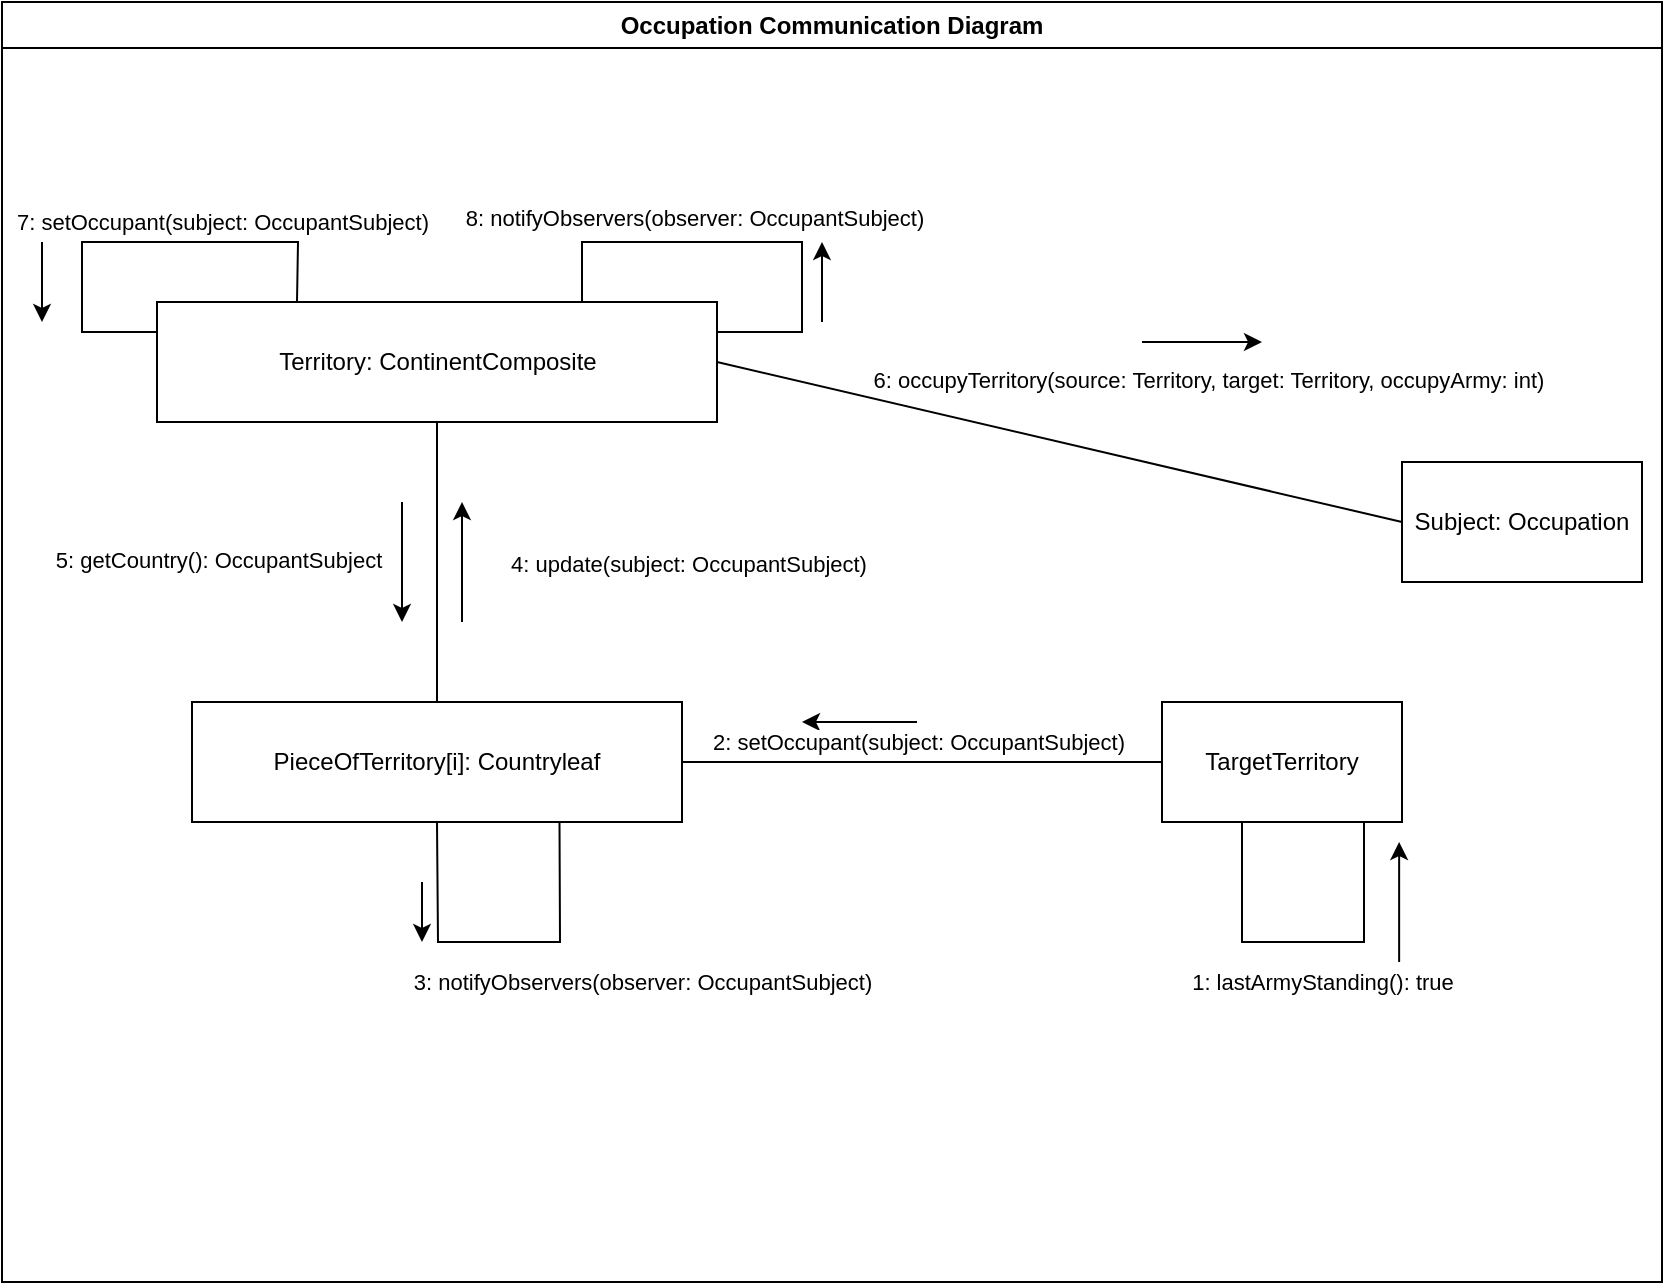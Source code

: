 <mxfile version="24.4.4" type="github">
  <diagram name="Page-1" id="2YBvvXClWsGukQMizWep">
    <mxGraphModel dx="2823" dy="656" grid="1" gridSize="10" guides="1" tooltips="1" connect="1" arrows="1" fold="1" page="1" pageScale="1" pageWidth="850" pageHeight="1100" math="0" shadow="0">
      <root>
        <mxCell id="0" />
        <mxCell id="1" parent="0" />
        <mxCell id="Ujw3SYYmZKcwq7-ijMzD-8" value="&lt;div&gt;Territory: ContinentComposite&lt;/div&gt;" style="rounded=0;whiteSpace=wrap;html=1;" parent="1" vertex="1">
          <mxGeometry x="-1612.5" y="420" width="280" height="60" as="geometry" />
        </mxCell>
        <mxCell id="Ujw3SYYmZKcwq7-ijMzD-12" value="&lt;div&gt;PieceOfTerritory[i]: Countryleaf&lt;/div&gt;" style="rounded=0;whiteSpace=wrap;html=1;" parent="1" vertex="1">
          <mxGeometry x="-1595" y="620" width="245" height="60" as="geometry" />
        </mxCell>
        <mxCell id="Ujw3SYYmZKcwq7-ijMzD-15" value="Subject: Occupation" style="rounded=0;whiteSpace=wrap;html=1;" parent="1" vertex="1">
          <mxGeometry x="-990" y="500" width="120" height="60" as="geometry" />
        </mxCell>
        <mxCell id="Ujw3SYYmZKcwq7-ijMzD-17" value="" style="endArrow=none;html=1;rounded=0;exitX=0.5;exitY=0;exitDx=0;exitDy=0;entryX=0.5;entryY=1;entryDx=0;entryDy=0;" parent="1" source="Ujw3SYYmZKcwq7-ijMzD-12" target="Ujw3SYYmZKcwq7-ijMzD-8" edge="1">
          <mxGeometry width="50" height="50" relative="1" as="geometry">
            <mxPoint x="-1590" y="510" as="sourcePoint" />
            <mxPoint x="-1540" y="460" as="targetPoint" />
          </mxGeometry>
        </mxCell>
        <mxCell id="Ujw3SYYmZKcwq7-ijMzD-18" value="" style="endArrow=none;html=1;rounded=0;entryX=0;entryY=0.5;entryDx=0;entryDy=0;exitX=1;exitY=0.5;exitDx=0;exitDy=0;" parent="1" source="Ujw3SYYmZKcwq7-ijMzD-8" target="Ujw3SYYmZKcwq7-ijMzD-15" edge="1">
          <mxGeometry width="50" height="50" relative="1" as="geometry">
            <mxPoint x="-1590" y="510" as="sourcePoint" />
            <mxPoint x="-1540" y="460" as="targetPoint" />
          </mxGeometry>
        </mxCell>
        <mxCell id="Ujw3SYYmZKcwq7-ijMzD-20" value="" style="endArrow=classic;html=1;rounded=0;" parent="1" edge="1">
          <mxGeometry width="50" height="50" relative="1" as="geometry">
            <mxPoint x="-1232.5" y="630" as="sourcePoint" />
            <mxPoint x="-1290" y="630" as="targetPoint" />
          </mxGeometry>
        </mxCell>
        <mxCell id="Ujw3SYYmZKcwq7-ijMzD-21" value="2: setOccupant(subject: OccupantSubject)" style="edgeLabel;html=1;align=center;verticalAlign=middle;resizable=0;points=[];" parent="Ujw3SYYmZKcwq7-ijMzD-20" vertex="1" connectable="0">
          <mxGeometry x="-0.23" y="3" relative="1" as="geometry">
            <mxPoint x="22" y="7" as="offset" />
          </mxGeometry>
        </mxCell>
        <mxCell id="Ujw3SYYmZKcwq7-ijMzD-23" value="" style="endArrow=none;html=1;rounded=0;entryX=0.5;entryY=1;entryDx=0;entryDy=0;exitX=0.75;exitY=1;exitDx=0;exitDy=0;startSize=1;endSize=1;" parent="1" source="Ujw3SYYmZKcwq7-ijMzD-12" target="Ujw3SYYmZKcwq7-ijMzD-12" edge="1">
          <mxGeometry width="50" height="50" relative="1" as="geometry">
            <mxPoint x="-1420" y="790" as="sourcePoint" />
            <mxPoint x="-1710" y="900" as="targetPoint" />
            <Array as="points">
              <mxPoint x="-1411" y="740" />
              <mxPoint x="-1472" y="740" />
            </Array>
          </mxGeometry>
        </mxCell>
        <mxCell id="Ujw3SYYmZKcwq7-ijMzD-24" value="3: notifyObservers(observer: OccupantSubject)" style="edgeLabel;html=1;align=center;verticalAlign=middle;resizable=0;points=[];" parent="1" vertex="1" connectable="0">
          <mxGeometry x="-1369.997" y="760" as="geometry" />
        </mxCell>
        <mxCell id="Ujw3SYYmZKcwq7-ijMzD-26" value="4: update(subject: OccupantSubject)" style="edgeLabel;html=1;align=center;verticalAlign=middle;resizable=0;points=[];" parent="1" vertex="1" connectable="0">
          <mxGeometry x="-1359.997" y="550" as="geometry">
            <mxPoint x="13" y="1" as="offset" />
          </mxGeometry>
        </mxCell>
        <mxCell id="Ujw3SYYmZKcwq7-ijMzD-27" value="5: getCountry(): OccupantSubject" style="edgeLabel;html=1;align=center;verticalAlign=middle;resizable=0;points=[];" parent="1" vertex="1" connectable="0">
          <mxGeometry x="-1594.997" y="550" as="geometry">
            <mxPoint x="13" y="-1" as="offset" />
          </mxGeometry>
        </mxCell>
        <mxCell id="Ujw3SYYmZKcwq7-ijMzD-28" value="6: occupyTerritory(source: Territory, target: Territory, occupyArmy: int)" style="edgeLabel;html=1;align=center;verticalAlign=middle;resizable=0;points=[];" parent="1" vertex="1" connectable="0">
          <mxGeometry x="-1099.997" y="460" as="geometry">
            <mxPoint x="13" y="-1" as="offset" />
          </mxGeometry>
        </mxCell>
        <mxCell id="Ujw3SYYmZKcwq7-ijMzD-31" value="" style="endArrow=none;html=1;rounded=0;entryX=0;entryY=0.25;entryDx=0;entryDy=0;exitX=0.25;exitY=0;exitDx=0;exitDy=0;startSize=1;endSize=1;" parent="1" source="Ujw3SYYmZKcwq7-ijMzD-8" target="Ujw3SYYmZKcwq7-ijMzD-8" edge="1">
          <mxGeometry width="50" height="50" relative="1" as="geometry">
            <mxPoint x="-1569" y="330" as="sourcePoint" />
            <mxPoint x="-1630" y="330" as="targetPoint" />
            <Array as="points">
              <mxPoint x="-1542" y="390" />
              <mxPoint x="-1650" y="390" />
              <mxPoint x="-1650" y="435" />
            </Array>
          </mxGeometry>
        </mxCell>
        <mxCell id="Ujw3SYYmZKcwq7-ijMzD-34" value="" style="endArrow=none;html=1;rounded=0;startSize=1;endSize=1;exitX=1;exitY=0.25;exitDx=0;exitDy=0;" parent="1" source="Ujw3SYYmZKcwq7-ijMzD-8" edge="1">
          <mxGeometry width="50" height="50" relative="1" as="geometry">
            <mxPoint x="-1292" y="440" as="sourcePoint" />
            <mxPoint x="-1400" y="420" as="targetPoint" />
            <Array as="points">
              <mxPoint x="-1290" y="435" />
              <mxPoint x="-1290" y="390" />
              <mxPoint x="-1400" y="390" />
              <mxPoint x="-1400" y="412.5" />
            </Array>
          </mxGeometry>
        </mxCell>
        <mxCell id="Ujw3SYYmZKcwq7-ijMzD-35" value="8: notifyObservers(observer: OccupantSubject)" style="edgeLabel;html=1;align=center;verticalAlign=middle;resizable=0;points=[];" parent="1" vertex="1" connectable="0">
          <mxGeometry x="-1369.997" y="390" as="geometry">
            <mxPoint x="26" y="-12" as="offset" />
          </mxGeometry>
        </mxCell>
        <mxCell id="Ujw3SYYmZKcwq7-ijMzD-37" value="" style="endArrow=none;html=1;rounded=0;entryX=0;entryY=0.5;entryDx=0;entryDy=0;exitX=1;exitY=0.5;exitDx=0;exitDy=0;" parent="1" source="Ujw3SYYmZKcwq7-ijMzD-12" target="Ujw3SYYmZKcwq7-ijMzD-36" edge="1">
          <mxGeometry width="50" height="50" relative="1" as="geometry">
            <mxPoint x="-1330" y="660" as="sourcePoint" />
            <mxPoint x="-1280" y="610" as="targetPoint" />
          </mxGeometry>
        </mxCell>
        <mxCell id="Ujw3SYYmZKcwq7-ijMzD-41" value="" style="endArrow=classic;html=1;rounded=0;" parent="1" edge="1">
          <mxGeometry width="50" height="50" relative="1" as="geometry">
            <mxPoint x="-1670" y="390" as="sourcePoint" />
            <mxPoint x="-1670" y="430" as="targetPoint" />
          </mxGeometry>
        </mxCell>
        <mxCell id="Ujw3SYYmZKcwq7-ijMzD-42" value="" style="endArrow=classic;html=1;rounded=0;" parent="1" edge="1">
          <mxGeometry width="50" height="50" relative="1" as="geometry">
            <mxPoint x="-1480" y="710" as="sourcePoint" />
            <mxPoint x="-1480" y="740" as="targetPoint" />
          </mxGeometry>
        </mxCell>
        <mxCell id="Ujw3SYYmZKcwq7-ijMzD-43" value="" style="endArrow=classic;html=1;rounded=0;" parent="1" edge="1">
          <mxGeometry width="50" height="50" relative="1" as="geometry">
            <mxPoint x="-1460" y="580" as="sourcePoint" />
            <mxPoint x="-1460" y="520" as="targetPoint" />
          </mxGeometry>
        </mxCell>
        <mxCell id="Ujw3SYYmZKcwq7-ijMzD-44" value="" style="endArrow=classic;html=1;rounded=0;" parent="1" edge="1">
          <mxGeometry width="50" height="50" relative="1" as="geometry">
            <mxPoint x="-1490" y="520" as="sourcePoint" />
            <mxPoint x="-1490" y="580" as="targetPoint" />
          </mxGeometry>
        </mxCell>
        <mxCell id="Ujw3SYYmZKcwq7-ijMzD-45" value="" style="endArrow=classic;html=1;rounded=0;" parent="1" edge="1">
          <mxGeometry width="50" height="50" relative="1" as="geometry">
            <mxPoint x="-1280" y="430" as="sourcePoint" />
            <mxPoint x="-1280" y="390" as="targetPoint" />
          </mxGeometry>
        </mxCell>
        <mxCell id="Ujw3SYYmZKcwq7-ijMzD-46" value="" style="endArrow=classic;html=1;rounded=0;" parent="1" edge="1">
          <mxGeometry width="50" height="50" relative="1" as="geometry">
            <mxPoint x="-1120" y="440" as="sourcePoint" />
            <mxPoint x="-1060" y="440" as="targetPoint" />
          </mxGeometry>
        </mxCell>
        <mxCell id="Ujw3SYYmZKcwq7-ijMzD-48" value="Occupation Communication Diagram" style="swimlane;whiteSpace=wrap;html=1;" parent="1" vertex="1">
          <mxGeometry x="-1690" y="270" width="830" height="640" as="geometry" />
        </mxCell>
        <mxCell id="utFMvFUIHQREZjU3FneV-1" value="7: setOccupant(subject: OccupantSubject)" style="edgeLabel;html=1;align=center;verticalAlign=middle;resizable=0;points=[];" vertex="1" connectable="0" parent="Ujw3SYYmZKcwq7-ijMzD-48">
          <mxGeometry x="110.001" y="110" as="geometry" />
        </mxCell>
        <mxCell id="Ujw3SYYmZKcwq7-ijMzD-36" value="TargetTerritory" style="rounded=0;whiteSpace=wrap;html=1;" parent="Ujw3SYYmZKcwq7-ijMzD-48" vertex="1">
          <mxGeometry x="580" y="350" width="120" height="60" as="geometry" />
        </mxCell>
        <mxCell id="utFMvFUIHQREZjU3FneV-2" value="" style="endArrow=none;html=1;rounded=0;entryX=0.5;entryY=1;entryDx=0;entryDy=0;exitX=0.75;exitY=1;exitDx=0;exitDy=0;startSize=1;endSize=1;" edge="1" parent="Ujw3SYYmZKcwq7-ijMzD-48">
          <mxGeometry width="50" height="50" relative="1" as="geometry">
            <mxPoint x="681" y="410" as="sourcePoint" />
            <mxPoint x="620" y="410" as="targetPoint" />
            <Array as="points">
              <mxPoint x="681" y="470" />
              <mxPoint x="620" y="470" />
            </Array>
          </mxGeometry>
        </mxCell>
        <mxCell id="utFMvFUIHQREZjU3FneV-3" value="1: lastArmyStanding(): true" style="edgeLabel;html=1;align=center;verticalAlign=middle;resizable=0;points=[];" vertex="1" connectable="0" parent="Ujw3SYYmZKcwq7-ijMzD-48">
          <mxGeometry x="660.003" y="490" as="geometry" />
        </mxCell>
        <mxCell id="utFMvFUIHQREZjU3FneV-4" value="" style="endArrow=classic;html=1;rounded=0;" edge="1" parent="Ujw3SYYmZKcwq7-ijMzD-48">
          <mxGeometry width="50" height="50" relative="1" as="geometry">
            <mxPoint x="698.57" y="480" as="sourcePoint" />
            <mxPoint x="698.57" y="420" as="targetPoint" />
          </mxGeometry>
        </mxCell>
      </root>
    </mxGraphModel>
  </diagram>
</mxfile>
